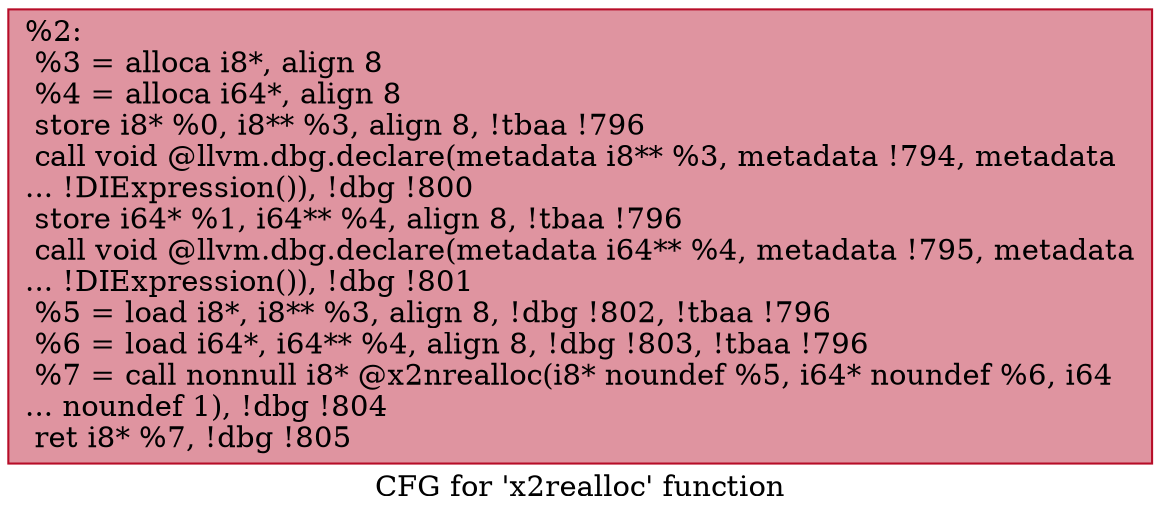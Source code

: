 digraph "CFG for 'x2realloc' function" {
	label="CFG for 'x2realloc' function";

	Node0xf93770 [shape=record,color="#b70d28ff", style=filled, fillcolor="#b70d2870",label="{%2:\l  %3 = alloca i8*, align 8\l  %4 = alloca i64*, align 8\l  store i8* %0, i8** %3, align 8, !tbaa !796\l  call void @llvm.dbg.declare(metadata i8** %3, metadata !794, metadata\l... !DIExpression()), !dbg !800\l  store i64* %1, i64** %4, align 8, !tbaa !796\l  call void @llvm.dbg.declare(metadata i64** %4, metadata !795, metadata\l... !DIExpression()), !dbg !801\l  %5 = load i8*, i8** %3, align 8, !dbg !802, !tbaa !796\l  %6 = load i64*, i64** %4, align 8, !dbg !803, !tbaa !796\l  %7 = call nonnull i8* @x2nrealloc(i8* noundef %5, i64* noundef %6, i64\l... noundef 1), !dbg !804\l  ret i8* %7, !dbg !805\l}"];
}
